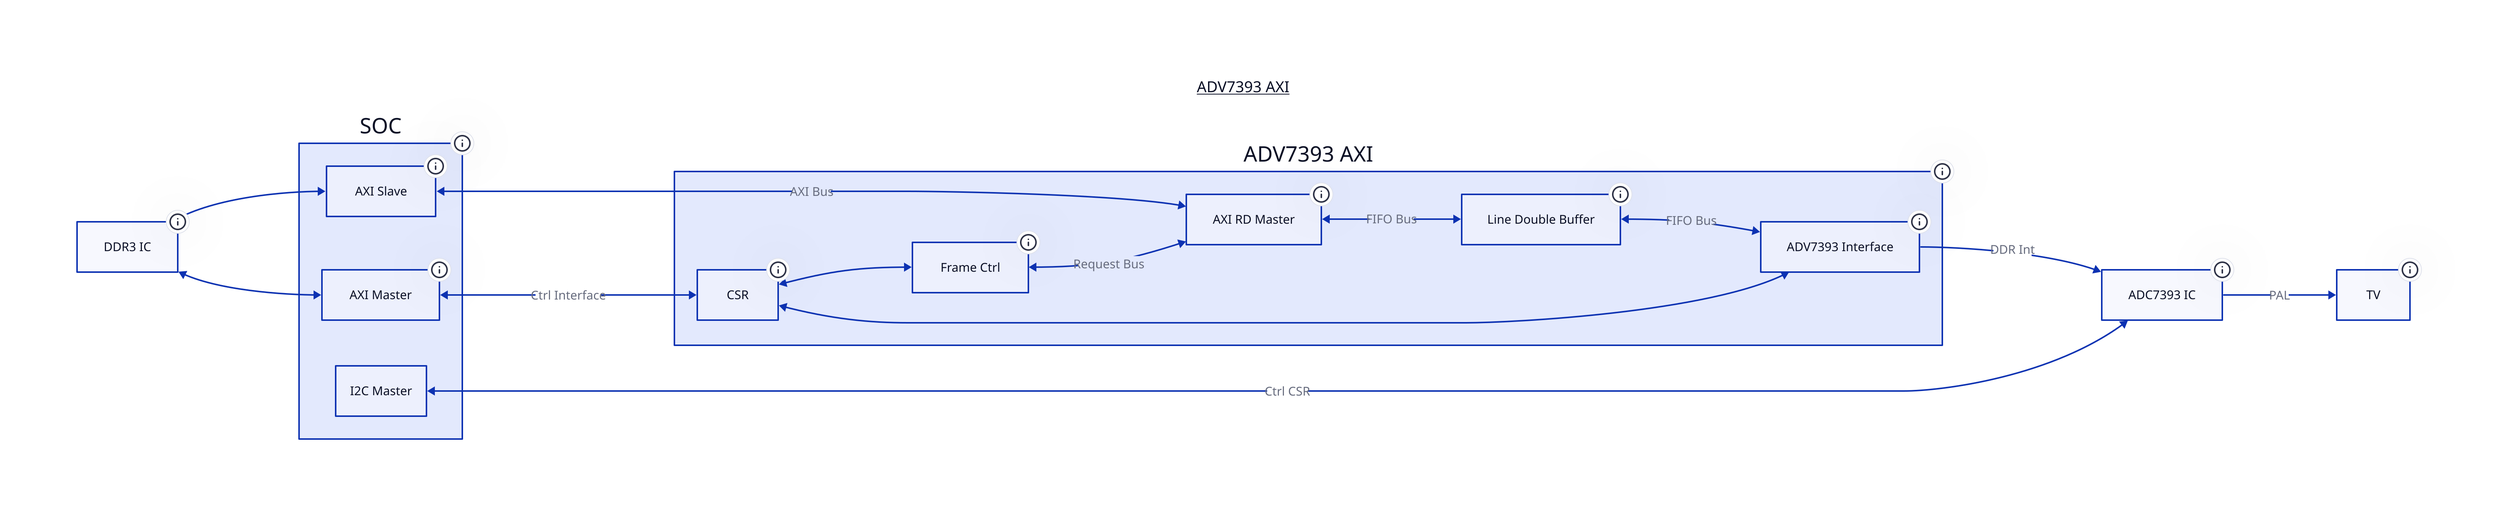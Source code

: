 direction: right
title: ADV7393 AXI {
  near: top-center
  shape: text
  style: {
    font-size: 20
    bold: true
    underline: true
  }
}
G0: SOC {
  tooltip: Софт процессор
  U0: AXI Slave {tooltip: Ведомый на шине для подключения к ресурсам SOC}
  U2: AXI Master {tooltip: Ведущий на шине AXI}
  U1: I2C Master
}

G1: ADV7393 AXI {
  tooltip: Контроллер ИМС ADV7393 с поддержкой DMA
  U0: AXI RD Master {tooltip: Мастер чтения на шине AXI}
  U1: Line Double Buffer {tooltip: Буфер строки - DCFIFO}
  U2: Frame Ctrl {tooltip: Контроллер фрейма. Обеспечивает логику Double Frame Buffer}
  U3: ADV7393 Interface {tooltip: Формирователь интерфейса ADV7393}
  U4: CSR {tooltip: Регистры контроля и статуса}

  U0 <-> U1: FIFO Bus
  U1 <-> U3: FIFO Bus
  U2 <-> U0: Request Bus
  U4 <-> U2
  U4 <-> U3
}

G2: ADC7393 IC {tooltip: ИМС Кодера}
G3: DDR3 IC {tooltip: ИМС DDR3}
G4: TV {tooltip: Телевизор}

G0.U0 <-> G1.U0: AXI Bus
G1.U3 -> G2: DDR Int
G0.U1 <-> G2: Ctrl CSR
G3 <-> G0.U0
G3 <-> G0.U2
G0.U2 <-> G1.U4: Ctrl Interface
G2 -> G4: PAL
